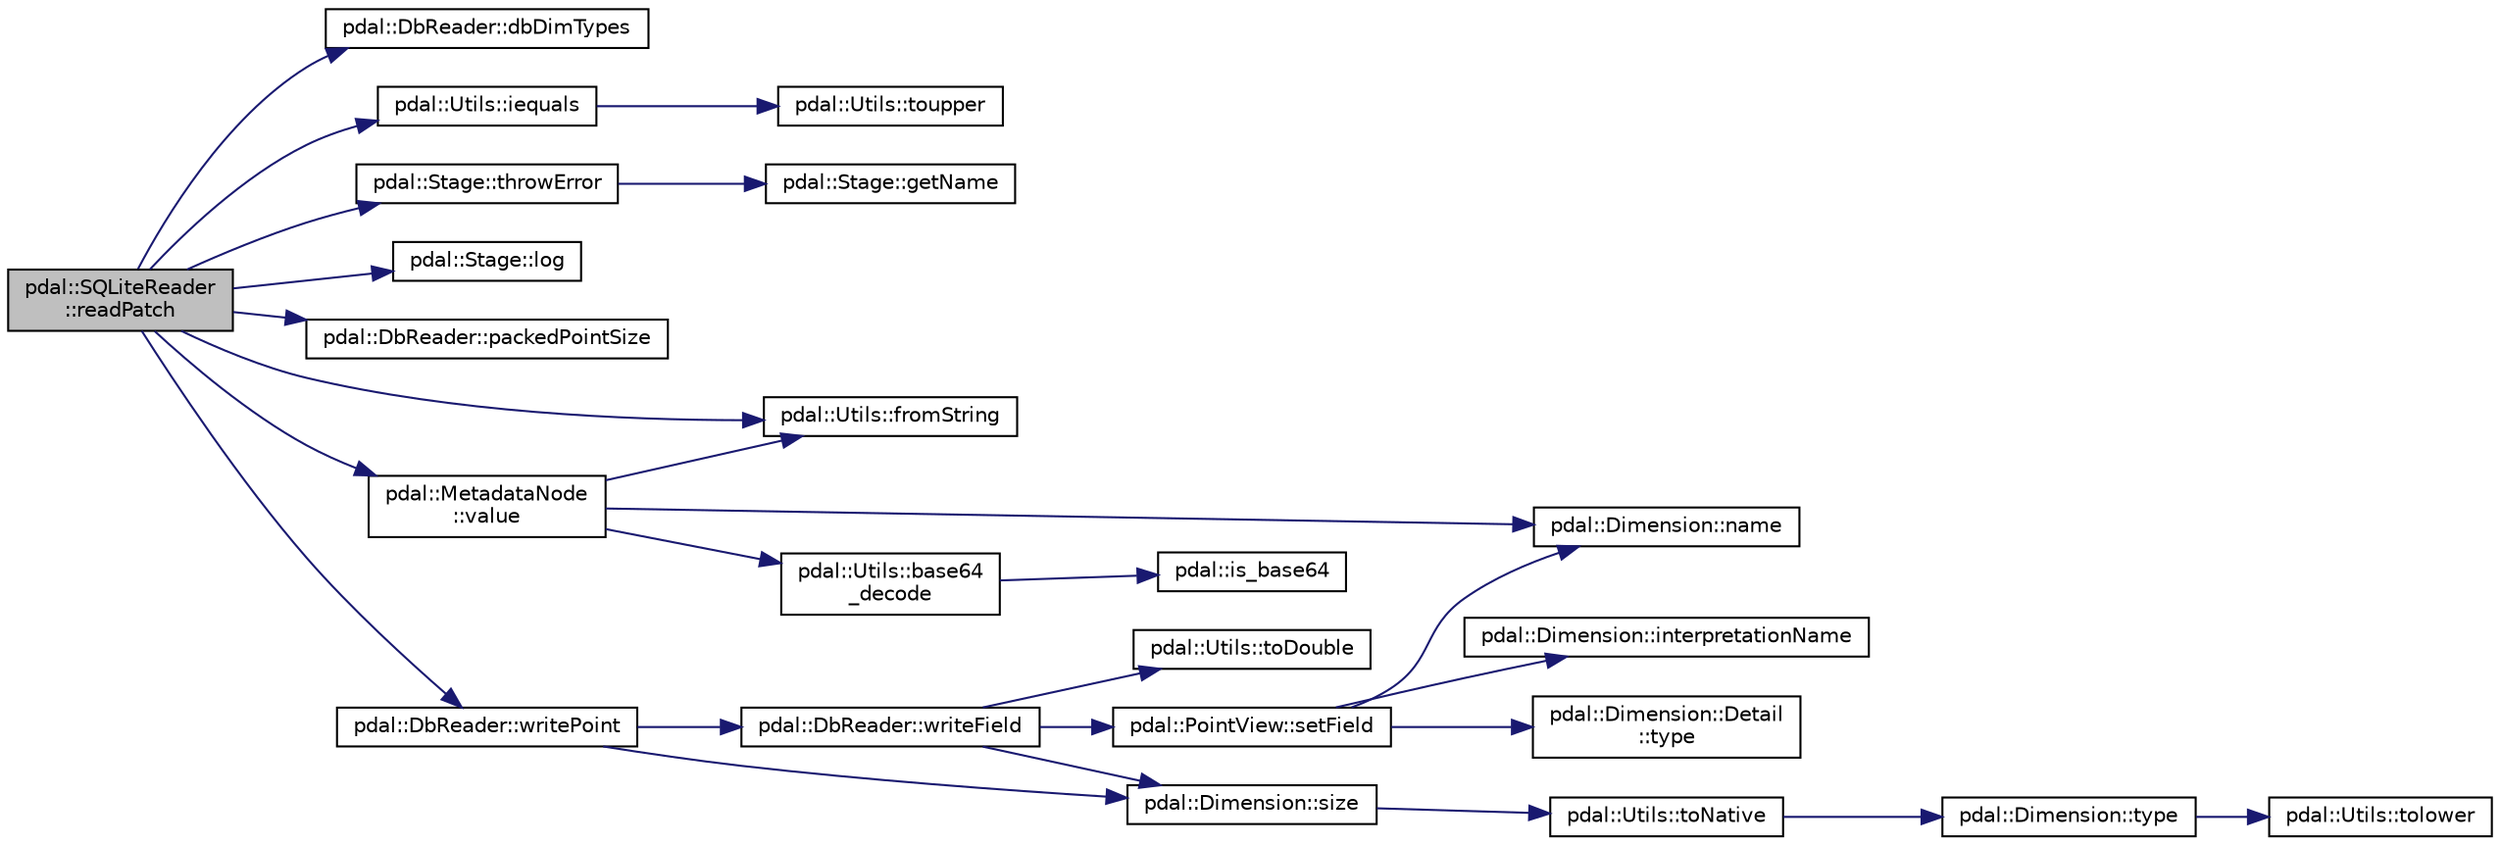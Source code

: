 digraph "pdal::SQLiteReader::readPatch"
{
  edge [fontname="Helvetica",fontsize="10",labelfontname="Helvetica",labelfontsize="10"];
  node [fontname="Helvetica",fontsize="10",shape=record];
  rankdir="LR";
  Node1 [label="pdal::SQLiteReader\l::readPatch",height=0.2,width=0.4,color="black", fillcolor="grey75", style="filled", fontcolor="black"];
  Node1 -> Node2 [color="midnightblue",fontsize="10",style="solid",fontname="Helvetica"];
  Node2 [label="pdal::DbReader::dbDimTypes",height=0.2,width=0.4,color="black", fillcolor="white", style="filled",URL="$classpdal_1_1DbReader.html#a9430b5a4eaed07b605f205f3e500932a"];
  Node1 -> Node3 [color="midnightblue",fontsize="10",style="solid",fontname="Helvetica"];
  Node3 [label="pdal::Utils::fromString",height=0.2,width=0.4,color="black", fillcolor="white", style="filled",URL="$namespacepdal_1_1Utils.html#ab93520363c4224f135097c2829b4420c"];
  Node1 -> Node4 [color="midnightblue",fontsize="10",style="solid",fontname="Helvetica"];
  Node4 [label="pdal::Utils::iequals",height=0.2,width=0.4,color="black", fillcolor="white", style="filled",URL="$namespacepdal_1_1Utils.html#acb34cb790a22dbce1a05582ba4917566"];
  Node4 -> Node5 [color="midnightblue",fontsize="10",style="solid",fontname="Helvetica"];
  Node5 [label="pdal::Utils::toupper",height=0.2,width=0.4,color="black", fillcolor="white", style="filled",URL="$namespacepdal_1_1Utils.html#a28e3e2faff94b20f9908e77bc54ed983"];
  Node1 -> Node6 [color="midnightblue",fontsize="10",style="solid",fontname="Helvetica"];
  Node6 [label="pdal::Stage::log",height=0.2,width=0.4,color="black", fillcolor="white", style="filled",URL="$classpdal_1_1Stage.html#ae8c29817e14d7cda53fdcbb23102d872"];
  Node1 -> Node7 [color="midnightblue",fontsize="10",style="solid",fontname="Helvetica"];
  Node7 [label="pdal::DbReader::packedPointSize",height=0.2,width=0.4,color="black", fillcolor="white", style="filled",URL="$classpdal_1_1DbReader.html#af9d5ab1865741bd73126a54b7c8996ba"];
  Node1 -> Node8 [color="midnightblue",fontsize="10",style="solid",fontname="Helvetica"];
  Node8 [label="pdal::Stage::throwError",height=0.2,width=0.4,color="black", fillcolor="white", style="filled",URL="$classpdal_1_1Stage.html#abdbd1176da12dfd882d931a43290797f"];
  Node8 -> Node9 [color="midnightblue",fontsize="10",style="solid",fontname="Helvetica"];
  Node9 [label="pdal::Stage::getName",height=0.2,width=0.4,color="black", fillcolor="white", style="filled",URL="$classpdal_1_1Stage.html#a6c81d6fbbac17ebe4cd63806916cc750"];
  Node1 -> Node10 [color="midnightblue",fontsize="10",style="solid",fontname="Helvetica"];
  Node10 [label="pdal::MetadataNode\l::value",height=0.2,width=0.4,color="black", fillcolor="white", style="filled",URL="$classpdal_1_1MetadataNode.html#ab5c86ccff7ced090522b31cdc6c772b6"];
  Node10 -> Node11 [color="midnightblue",fontsize="10",style="solid",fontname="Helvetica"];
  Node11 [label="pdal::Utils::base64\l_decode",height=0.2,width=0.4,color="black", fillcolor="white", style="filled",URL="$namespacepdal_1_1Utils.html#aab74b31905c5d41eaca70a73675bf407"];
  Node11 -> Node12 [color="midnightblue",fontsize="10",style="solid",fontname="Helvetica"];
  Node12 [label="pdal::is_base64",height=0.2,width=0.4,color="black", fillcolor="white", style="filled",URL="$namespacepdal.html#a4d7dbf8f97121c52d3b891ad9e944094"];
  Node10 -> Node3 [color="midnightblue",fontsize="10",style="solid",fontname="Helvetica"];
  Node10 -> Node13 [color="midnightblue",fontsize="10",style="solid",fontname="Helvetica"];
  Node13 [label="pdal::Dimension::name",height=0.2,width=0.4,color="black", fillcolor="white", style="filled",URL="$namespacepdal_1_1Dimension.html#af3176b0b7e6b4be000317846cf7c2718"];
  Node1 -> Node14 [color="midnightblue",fontsize="10",style="solid",fontname="Helvetica"];
  Node14 [label="pdal::DbReader::writePoint",height=0.2,width=0.4,color="black", fillcolor="white", style="filled",URL="$classpdal_1_1DbReader.html#af12aca34361b75473a0379ba57fbcef1"];
  Node14 -> Node15 [color="midnightblue",fontsize="10",style="solid",fontname="Helvetica"];
  Node15 [label="pdal::Dimension::size",height=0.2,width=0.4,color="black", fillcolor="white", style="filled",URL="$namespacepdal_1_1Dimension.html#acf81dae9d5946f3a941f9df154b2329b"];
  Node15 -> Node16 [color="midnightblue",fontsize="10",style="solid",fontname="Helvetica"];
  Node16 [label="pdal::Utils::toNative",height=0.2,width=0.4,color="black", fillcolor="white", style="filled",URL="$namespacepdal_1_1Utils.html#a59253304d0f929e3a3ea00f09636002f"];
  Node16 -> Node17 [color="midnightblue",fontsize="10",style="solid",fontname="Helvetica"];
  Node17 [label="pdal::Dimension::type",height=0.2,width=0.4,color="black", fillcolor="white", style="filled",URL="$namespacepdal_1_1Dimension.html#a880d689fed54aa3ded6f88c9e058c5d2"];
  Node17 -> Node18 [color="midnightblue",fontsize="10",style="solid",fontname="Helvetica"];
  Node18 [label="pdal::Utils::tolower",height=0.2,width=0.4,color="black", fillcolor="white", style="filled",URL="$namespacepdal_1_1Utils.html#a5268937cf695835e55392f752dc02cb2"];
  Node14 -> Node19 [color="midnightblue",fontsize="10",style="solid",fontname="Helvetica"];
  Node19 [label="pdal::DbReader::writeField",height=0.2,width=0.4,color="black", fillcolor="white", style="filled",URL="$classpdal_1_1DbReader.html#aea009ba3be12d1bd04ea08c0eeb38dd4"];
  Node19 -> Node20 [color="midnightblue",fontsize="10",style="solid",fontname="Helvetica"];
  Node20 [label="pdal::PointView::setField",height=0.2,width=0.4,color="black", fillcolor="white", style="filled",URL="$classpdal_1_1PointView.html#a7931019cfba92e9c3a93592a2fbf4a0f"];
  Node20 -> Node21 [color="midnightblue",fontsize="10",style="solid",fontname="Helvetica"];
  Node21 [label="pdal::Dimension::interpretationName",height=0.2,width=0.4,color="black", fillcolor="white", style="filled",URL="$namespacepdal_1_1Dimension.html#acc41232ae1e707d6c928ffb9a56592d3"];
  Node20 -> Node13 [color="midnightblue",fontsize="10",style="solid",fontname="Helvetica"];
  Node20 -> Node22 [color="midnightblue",fontsize="10",style="solid",fontname="Helvetica"];
  Node22 [label="pdal::Dimension::Detail\l::type",height=0.2,width=0.4,color="black", fillcolor="white", style="filled",URL="$classpdal_1_1Dimension_1_1Detail.html#adf5961976b7fce3d90a0dddd50519a7c"];
  Node19 -> Node15 [color="midnightblue",fontsize="10",style="solid",fontname="Helvetica"];
  Node19 -> Node23 [color="midnightblue",fontsize="10",style="solid",fontname="Helvetica"];
  Node23 [label="pdal::Utils::toDouble",height=0.2,width=0.4,color="black", fillcolor="white", style="filled",URL="$namespacepdal_1_1Utils.html#a9b5b9ef216d7036c7cb36d219af17925"];
}
